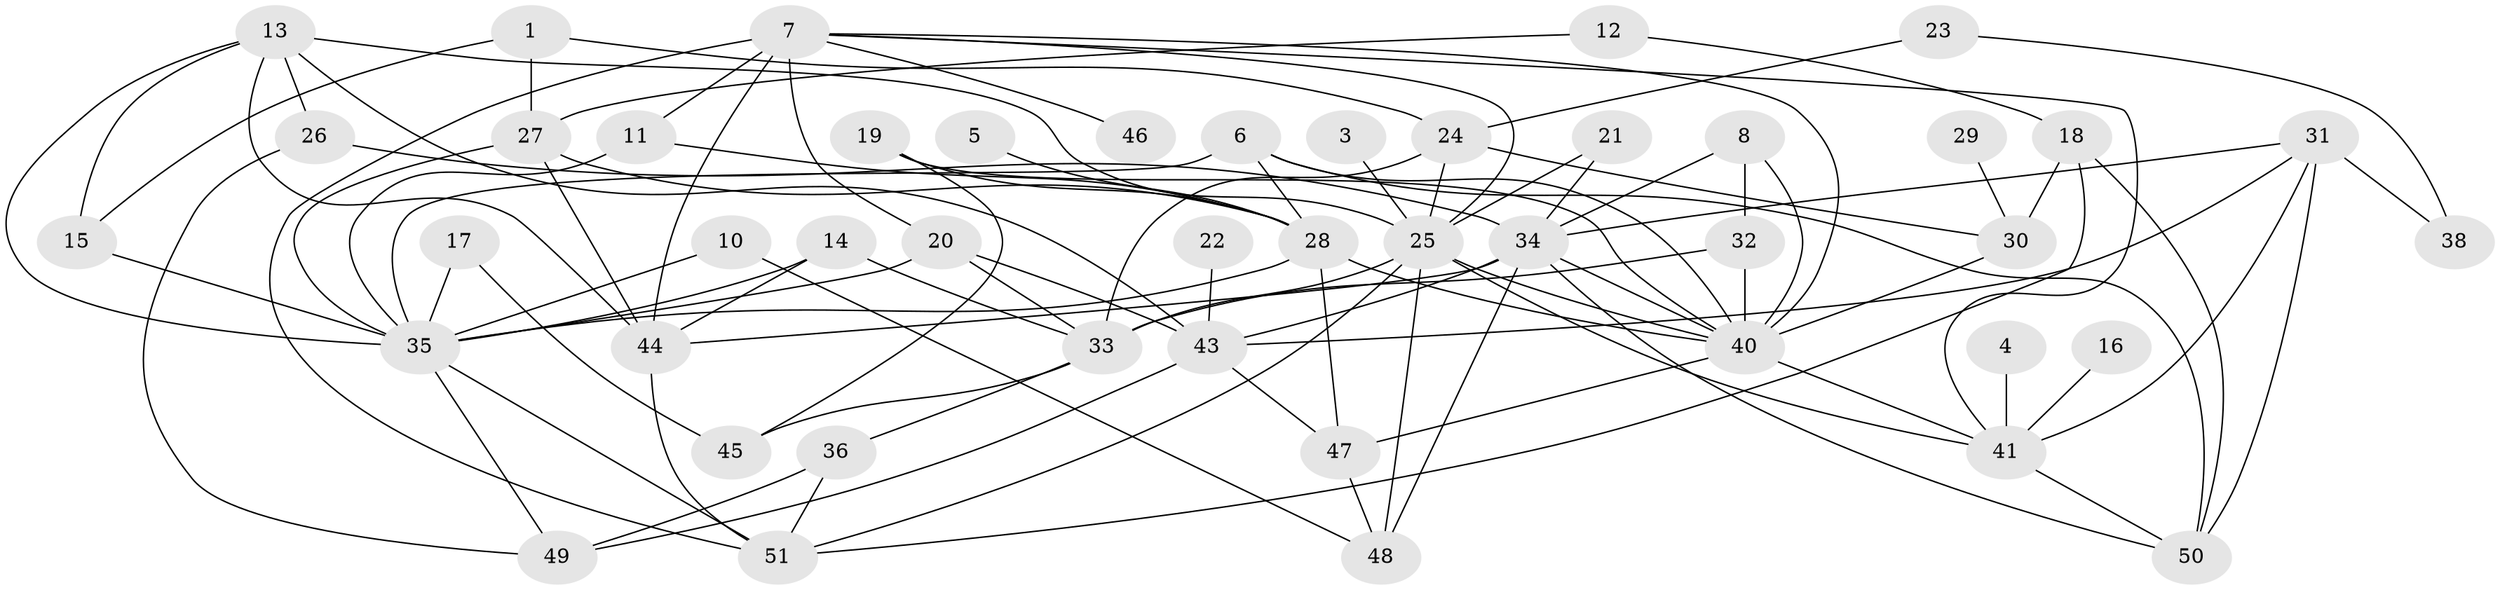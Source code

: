// original degree distribution, {3: 0.29411764705882354, 4: 0.18627450980392157, 0: 0.049019607843137254, 1: 0.13725490196078433, 8: 0.0392156862745098, 6: 0.0196078431372549, 7: 0.029411764705882353, 5: 0.08823529411764706, 2: 0.1568627450980392}
// Generated by graph-tools (version 1.1) at 2025/49/03/09/25 03:49:09]
// undirected, 46 vertices, 97 edges
graph export_dot {
graph [start="1"]
  node [color=gray90,style=filled];
  1;
  3;
  4;
  5;
  6;
  7;
  8;
  10;
  11;
  12;
  13;
  14;
  15;
  16;
  17;
  18;
  19;
  20;
  21;
  22;
  23;
  24;
  25;
  26;
  27;
  28;
  29;
  30;
  31;
  32;
  33;
  34;
  35;
  36;
  38;
  40;
  41;
  43;
  44;
  45;
  46;
  47;
  48;
  49;
  50;
  51;
  1 -- 15 [weight=1.0];
  1 -- 24 [weight=1.0];
  1 -- 27 [weight=1.0];
  3 -- 25 [weight=1.0];
  4 -- 41 [weight=1.0];
  5 -- 28 [weight=1.0];
  6 -- 28 [weight=1.0];
  6 -- 35 [weight=1.0];
  6 -- 40 [weight=1.0];
  6 -- 50 [weight=1.0];
  7 -- 11 [weight=1.0];
  7 -- 20 [weight=1.0];
  7 -- 25 [weight=1.0];
  7 -- 40 [weight=1.0];
  7 -- 41 [weight=1.0];
  7 -- 44 [weight=2.0];
  7 -- 46 [weight=1.0];
  7 -- 51 [weight=1.0];
  8 -- 32 [weight=1.0];
  8 -- 34 [weight=1.0];
  8 -- 40 [weight=1.0];
  10 -- 35 [weight=1.0];
  10 -- 48 [weight=1.0];
  11 -- 28 [weight=1.0];
  11 -- 35 [weight=1.0];
  12 -- 18 [weight=1.0];
  12 -- 27 [weight=1.0];
  13 -- 15 [weight=1.0];
  13 -- 25 [weight=1.0];
  13 -- 26 [weight=1.0];
  13 -- 35 [weight=1.0];
  13 -- 43 [weight=1.0];
  13 -- 44 [weight=1.0];
  14 -- 33 [weight=1.0];
  14 -- 35 [weight=1.0];
  14 -- 44 [weight=1.0];
  15 -- 35 [weight=2.0];
  16 -- 41 [weight=1.0];
  17 -- 35 [weight=1.0];
  17 -- 45 [weight=2.0];
  18 -- 30 [weight=1.0];
  18 -- 50 [weight=1.0];
  18 -- 51 [weight=1.0];
  19 -- 28 [weight=1.0];
  19 -- 40 [weight=1.0];
  19 -- 45 [weight=1.0];
  20 -- 33 [weight=1.0];
  20 -- 35 [weight=1.0];
  20 -- 43 [weight=1.0];
  21 -- 25 [weight=2.0];
  21 -- 34 [weight=1.0];
  22 -- 43 [weight=1.0];
  23 -- 24 [weight=1.0];
  23 -- 38 [weight=1.0];
  24 -- 25 [weight=1.0];
  24 -- 30 [weight=1.0];
  24 -- 33 [weight=2.0];
  25 -- 33 [weight=1.0];
  25 -- 40 [weight=1.0];
  25 -- 41 [weight=1.0];
  25 -- 48 [weight=1.0];
  25 -- 51 [weight=1.0];
  26 -- 34 [weight=1.0];
  26 -- 49 [weight=1.0];
  27 -- 28 [weight=1.0];
  27 -- 35 [weight=2.0];
  27 -- 44 [weight=1.0];
  28 -- 35 [weight=1.0];
  28 -- 40 [weight=2.0];
  28 -- 47 [weight=1.0];
  29 -- 30 [weight=1.0];
  30 -- 40 [weight=1.0];
  31 -- 34 [weight=1.0];
  31 -- 38 [weight=1.0];
  31 -- 41 [weight=1.0];
  31 -- 43 [weight=1.0];
  31 -- 50 [weight=1.0];
  32 -- 33 [weight=1.0];
  32 -- 40 [weight=1.0];
  33 -- 36 [weight=1.0];
  33 -- 45 [weight=1.0];
  34 -- 40 [weight=1.0];
  34 -- 43 [weight=1.0];
  34 -- 44 [weight=1.0];
  34 -- 48 [weight=1.0];
  34 -- 50 [weight=1.0];
  35 -- 49 [weight=1.0];
  35 -- 51 [weight=1.0];
  36 -- 49 [weight=1.0];
  36 -- 51 [weight=1.0];
  40 -- 41 [weight=1.0];
  40 -- 47 [weight=1.0];
  41 -- 50 [weight=1.0];
  43 -- 47 [weight=1.0];
  43 -- 49 [weight=1.0];
  44 -- 51 [weight=1.0];
  47 -- 48 [weight=1.0];
}

